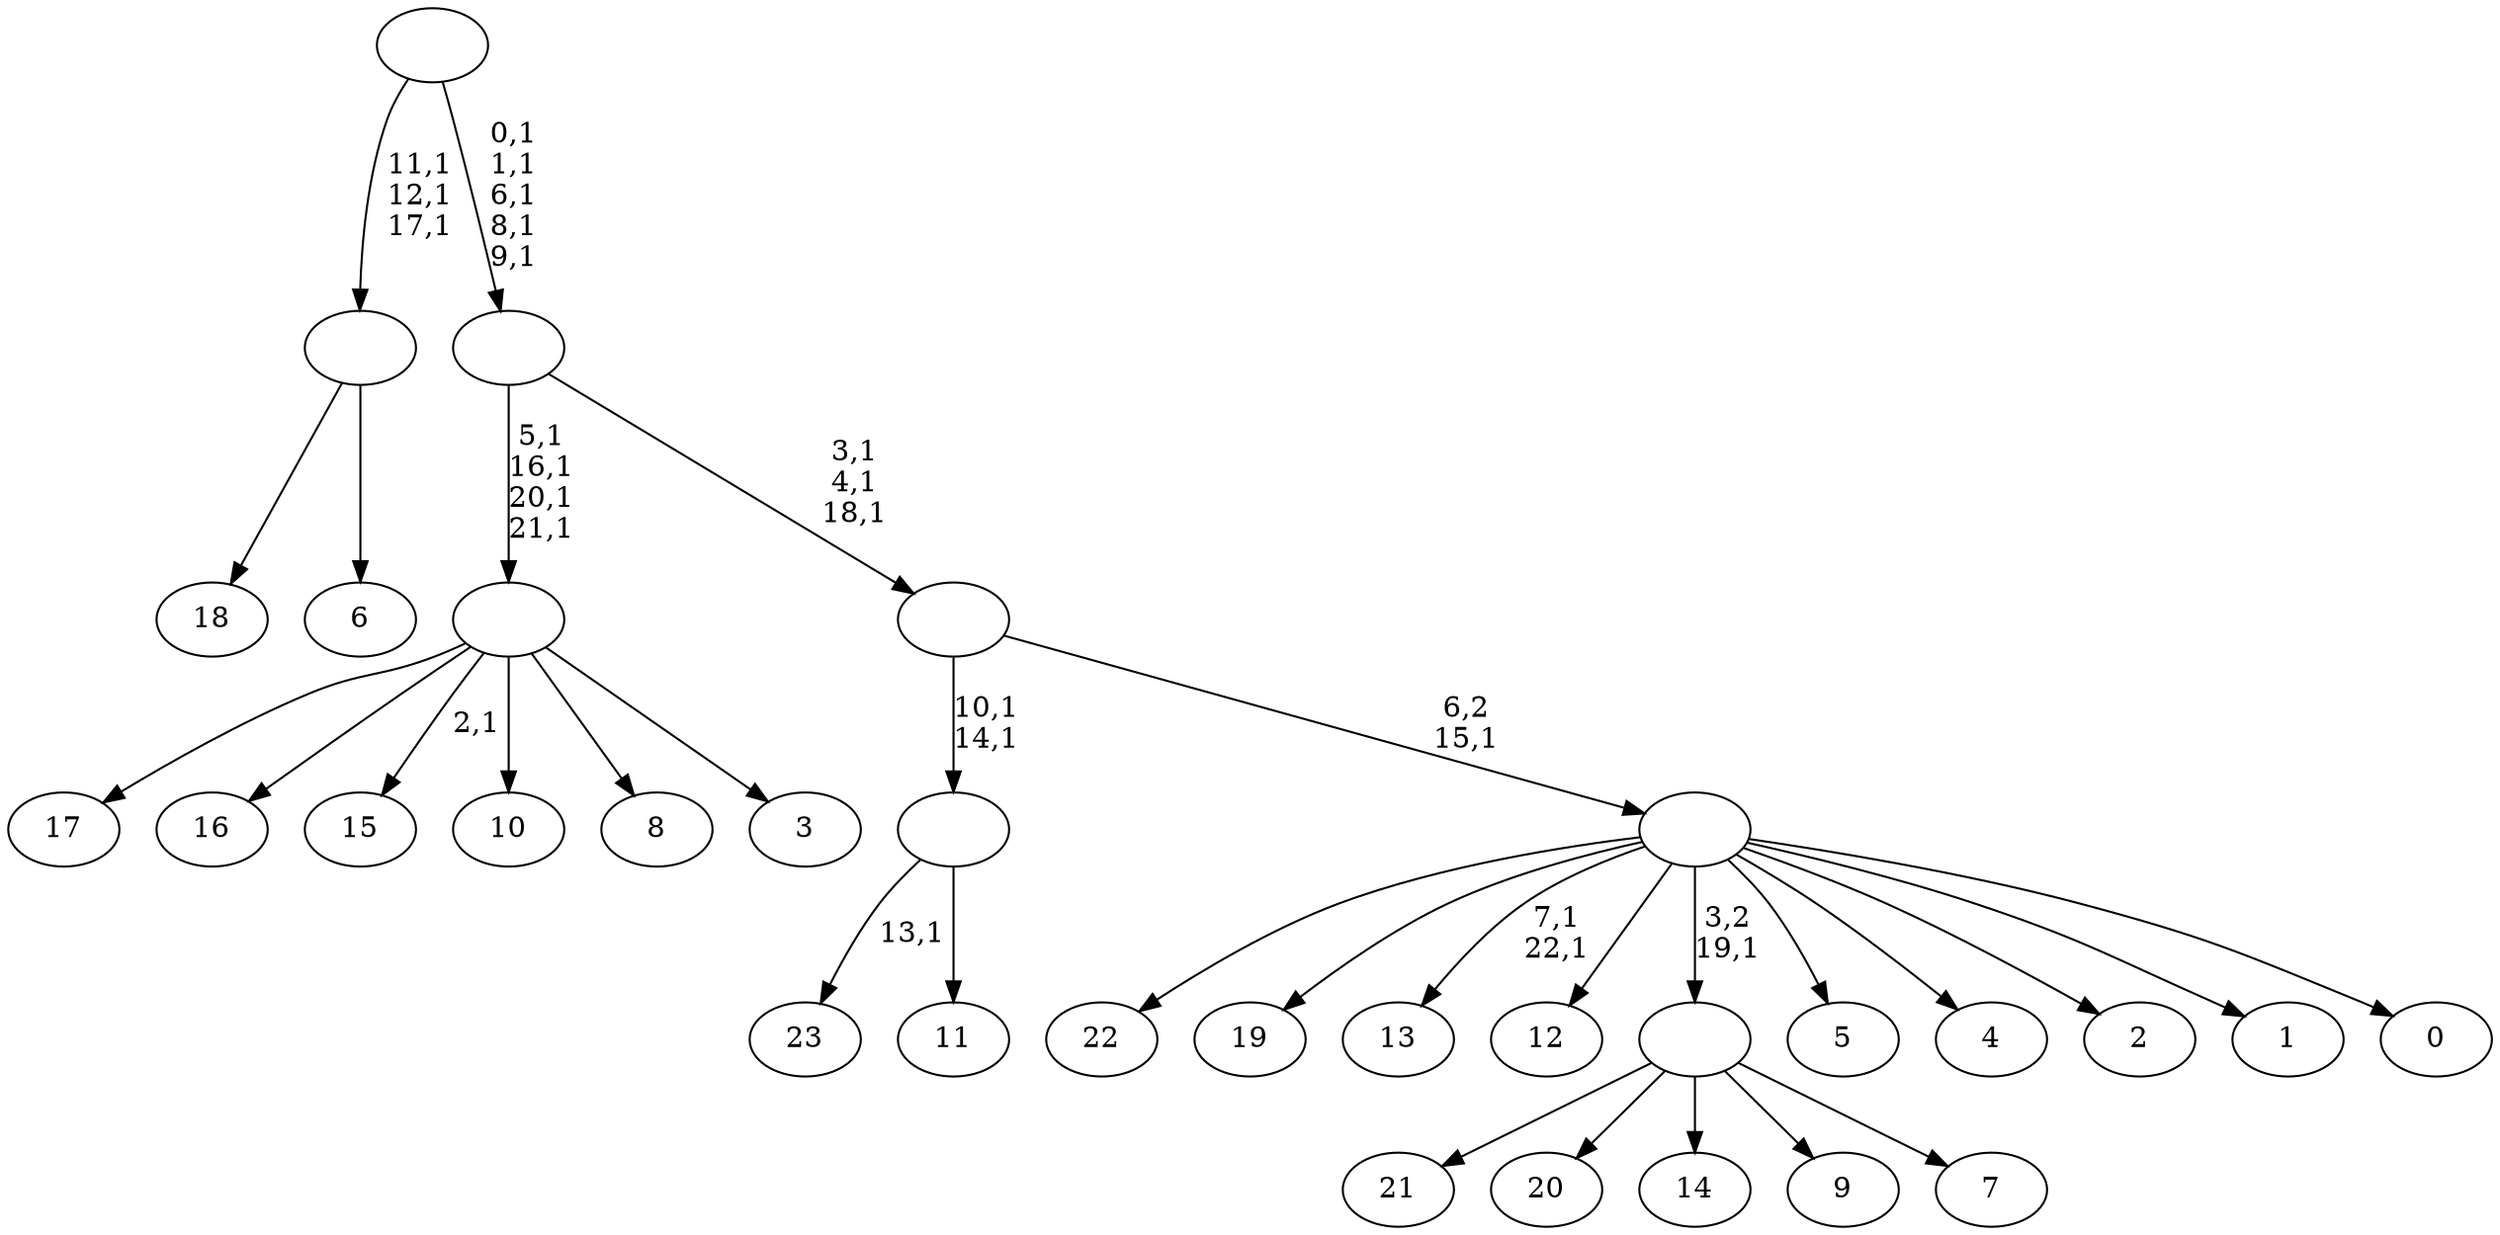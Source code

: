 digraph T {
	47 [label="23"]
	45 [label="22"]
	44 [label="21"]
	43 [label="20"]
	42 [label="19"]
	41 [label="18"]
	40 [label="17"]
	39 [label="16"]
	38 [label="15"]
	36 [label="14"]
	35 [label="13"]
	32 [label="12"]
	31 [label="11"]
	30 [label=""]
	28 [label="10"]
	27 [label="9"]
	26 [label="8"]
	25 [label="7"]
	24 [label=""]
	23 [label="6"]
	22 [label=""]
	19 [label="5"]
	18 [label="4"]
	17 [label="3"]
	16 [label=""]
	12 [label="2"]
	11 [label="1"]
	10 [label="0"]
	9 [label=""]
	8 [label=""]
	5 [label=""]
	0 [label=""]
	30 -> 47 [label="13,1"]
	30 -> 31 [label=""]
	24 -> 44 [label=""]
	24 -> 43 [label=""]
	24 -> 36 [label=""]
	24 -> 27 [label=""]
	24 -> 25 [label=""]
	22 -> 41 [label=""]
	22 -> 23 [label=""]
	16 -> 38 [label="2,1"]
	16 -> 40 [label=""]
	16 -> 39 [label=""]
	16 -> 28 [label=""]
	16 -> 26 [label=""]
	16 -> 17 [label=""]
	9 -> 35 [label="7,1\n22,1"]
	9 -> 45 [label=""]
	9 -> 42 [label=""]
	9 -> 32 [label=""]
	9 -> 24 [label="3,2\n19,1"]
	9 -> 19 [label=""]
	9 -> 18 [label=""]
	9 -> 12 [label=""]
	9 -> 11 [label=""]
	9 -> 10 [label=""]
	8 -> 30 [label="10,1\n14,1"]
	8 -> 9 [label="6,2\n15,1"]
	5 -> 8 [label="3,1\n4,1\n18,1"]
	5 -> 16 [label="5,1\n16,1\n20,1\n21,1"]
	0 -> 5 [label="0,1\n1,1\n6,1\n8,1\n9,1"]
	0 -> 22 [label="11,1\n12,1\n17,1"]
}
